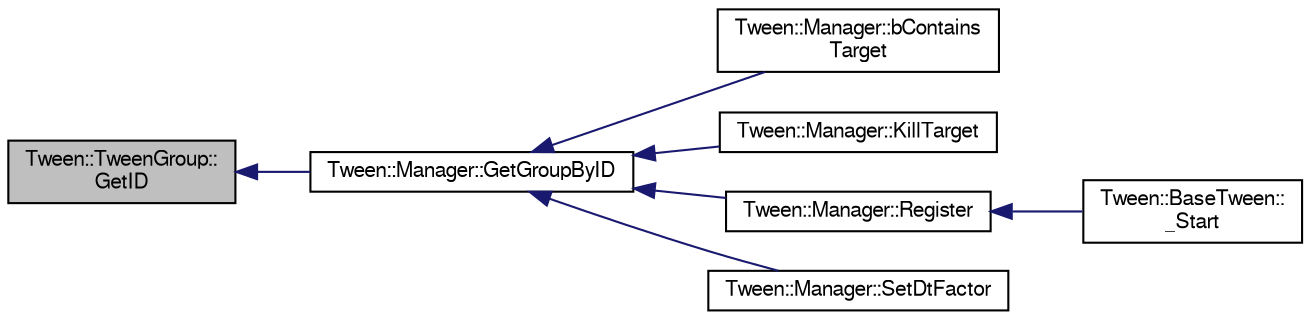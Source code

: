 digraph "Tween::TweenGroup::GetID"
{
  bgcolor="transparent";
  edge [fontname="FreeSans",fontsize="10",labelfontname="FreeSans",labelfontsize="10"];
  node [fontname="FreeSans",fontsize="10",shape=record];
  rankdir="LR";
  Node1 [label="Tween::TweenGroup::\lGetID",height=0.2,width=0.4,color="black", fillcolor="grey75", style="filled" fontcolor="black"];
  Node1 -> Node2 [dir="back",color="midnightblue",fontsize="10",style="solid",fontname="FreeSans"];
  Node2 [label="Tween::Manager::GetGroupByID",height=0.2,width=0.4,color="black",URL="$classTween_1_1Manager.html#a059b53fafd74a055da610cfc37b6639c"];
  Node2 -> Node3 [dir="back",color="midnightblue",fontsize="10",style="solid",fontname="FreeSans"];
  Node3 [label="Tween::Manager::bContains\lTarget",height=0.2,width=0.4,color="black",URL="$classTween_1_1Manager.html#a06a6a484a54223b6690c543b5265f4b6"];
  Node2 -> Node4 [dir="back",color="midnightblue",fontsize="10",style="solid",fontname="FreeSans"];
  Node4 [label="Tween::Manager::KillTarget",height=0.2,width=0.4,color="black",URL="$classTween_1_1Manager.html#a98377c19cd1f7e209fd201d6bcd90ccc"];
  Node2 -> Node5 [dir="back",color="midnightblue",fontsize="10",style="solid",fontname="FreeSans"];
  Node5 [label="Tween::Manager::Register",height=0.2,width=0.4,color="black",URL="$classTween_1_1Manager.html#aabbdcc8759a973eddb6411946904105a"];
  Node5 -> Node6 [dir="back",color="midnightblue",fontsize="10",style="solid",fontname="FreeSans"];
  Node6 [label="Tween::BaseTween::\l_Start",height=0.2,width=0.4,color="black",URL="$classTween_1_1BaseTween.html#ada403e4f9b9f8e1b12dc4c494e365ac3"];
  Node2 -> Node7 [dir="back",color="midnightblue",fontsize="10",style="solid",fontname="FreeSans"];
  Node7 [label="Tween::Manager::SetDtFactor",height=0.2,width=0.4,color="black",URL="$classTween_1_1Manager.html#a937a9c4732362eedb7dbaaa6d2f5061d"];
}
